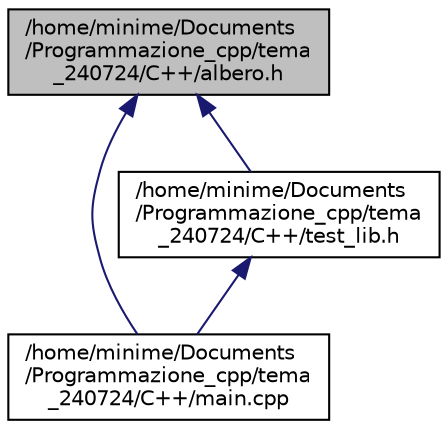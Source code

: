 digraph "/home/minime/Documents/Programmazione_cpp/tema_240724/C++/albero.h"
{
 // LATEX_PDF_SIZE
  edge [fontname="Helvetica",fontsize="10",labelfontname="Helvetica",labelfontsize="10"];
  node [fontname="Helvetica",fontsize="10",shape=record];
  Node1 [label="/home/minime/Documents\l/Programmazione_cpp/tema\l_240724/C++/albero.h",height=0.2,width=0.4,color="black", fillcolor="grey75", style="filled", fontcolor="black",tooltip="file for binary three albero class"];
  Node1 -> Node2 [dir="back",color="midnightblue",fontsize="10",style="solid",fontname="Helvetica"];
  Node2 [label="/home/minime/Documents\l/Programmazione_cpp/tema\l_240724/C++/main.cpp",height=0.2,width=0.4,color="black", fillcolor="white", style="filled",URL="$main_8cpp.html",tooltip=" "];
  Node1 -> Node3 [dir="back",color="midnightblue",fontsize="10",style="solid",fontname="Helvetica"];
  Node3 [label="/home/minime/Documents\l/Programmazione_cpp/tema\l_240724/C++/test_lib.h",height=0.2,width=0.4,color="black", fillcolor="white", style="filled",URL="$test__lib_8h.html",tooltip="file for Testing functions of albero class"];
  Node3 -> Node2 [dir="back",color="midnightblue",fontsize="10",style="solid",fontname="Helvetica"];
}
